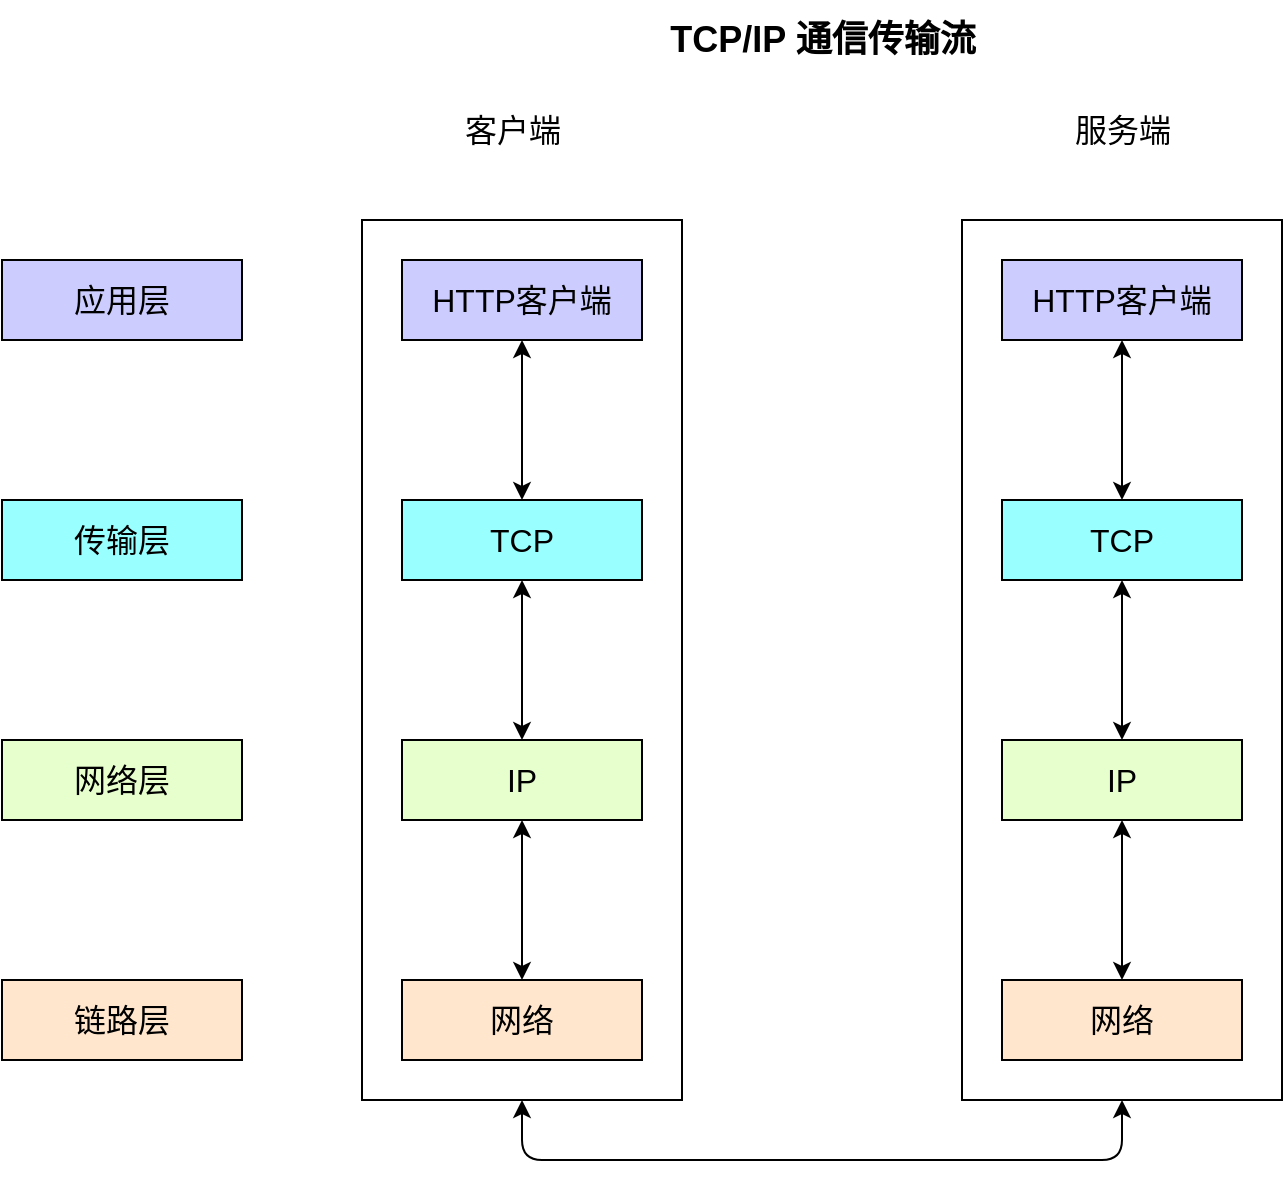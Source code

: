 <mxfile>
    <diagram id="yw41Q7D5m_Eb0VcMG9Xh" name="Page-1">
        <mxGraphModel dx="1012" dy="781" grid="1" gridSize="10" guides="1" tooltips="1" connect="1" arrows="1" fold="1" page="1" pageScale="1" pageWidth="1200" pageHeight="1920" math="0" shadow="0">
            <root>
                <mxCell id="0"/>
                <mxCell id="1" parent="0"/>
                <mxCell id="97" style="edgeStyle=elbowEdgeStyle;html=1;exitX=0.5;exitY=1;exitDx=0;exitDy=0;entryX=0.5;entryY=1;entryDx=0;entryDy=0;elbow=vertical;startArrow=classic;startFill=1;" edge="1" parent="1" source="85" target="89">
                    <mxGeometry relative="1" as="geometry">
                        <Array as="points">
                            <mxPoint x="530" y="610"/>
                        </Array>
                    </mxGeometry>
                </mxCell>
                <mxCell id="85" value="" style="rounded=0;whiteSpace=wrap;html=1;" vertex="1" parent="1">
                    <mxGeometry x="300" y="140" width="160" height="440" as="geometry"/>
                </mxCell>
                <mxCell id="5" value="&lt;font style=&quot;font-size: 16px;&quot;&gt;客户端&lt;/font&gt;" style="text;html=1;align=center;verticalAlign=middle;resizable=0;points=[];autosize=1;strokeColor=none;fillColor=none;" parent="1" vertex="1">
                    <mxGeometry x="340" y="80" width="70" height="30" as="geometry"/>
                </mxCell>
                <mxCell id="38" value="应用层" style="rounded=0;whiteSpace=wrap;html=1;fontSize=16;fillColor=#CCCCFF;" parent="1" vertex="1">
                    <mxGeometry x="120" y="160" width="120" height="40" as="geometry"/>
                </mxCell>
                <mxCell id="39" value="传输层" style="rounded=0;whiteSpace=wrap;html=1;fontSize=16;fillColor=#99FFFF;" parent="1" vertex="1">
                    <mxGeometry x="120" y="280" width="120" height="40" as="geometry"/>
                </mxCell>
                <mxCell id="44" value="网络层" style="rounded=0;whiteSpace=wrap;html=1;fontSize=16;fillColor=#E6FFCC;" parent="1" vertex="1">
                    <mxGeometry x="120" y="400" width="120" height="40" as="geometry"/>
                </mxCell>
                <mxCell id="45" value="链路层" style="rounded=0;whiteSpace=wrap;html=1;fontSize=16;fillColor=#FFE6CC;" parent="1" vertex="1">
                    <mxGeometry x="120" y="520" width="120" height="40" as="geometry"/>
                </mxCell>
                <mxCell id="47" value="&lt;font&gt;TCP/IP 通信传输流&lt;/font&gt;" style="text;html=1;align=center;verticalAlign=middle;resizable=0;points=[];autosize=1;strokeColor=none;fillColor=none;fontSize=18;fontStyle=1" parent="1" vertex="1">
                    <mxGeometry x="440" y="30" width="180" height="40" as="geometry"/>
                </mxCell>
                <mxCell id="49" value="&lt;span style=&quot;font-size: 16px;&quot;&gt;服务端&lt;/span&gt;" style="text;html=1;align=center;verticalAlign=middle;resizable=0;points=[];autosize=1;strokeColor=none;fillColor=none;" parent="1" vertex="1">
                    <mxGeometry x="645" y="80" width="70" height="30" as="geometry"/>
                </mxCell>
                <mxCell id="86" style="edgeStyle=none;html=1;exitX=0.5;exitY=1;exitDx=0;exitDy=0;entryX=0.5;entryY=0;entryDx=0;entryDy=0;startArrow=classic;startFill=1;" edge="1" parent="1" source="81" target="82">
                    <mxGeometry relative="1" as="geometry"/>
                </mxCell>
                <mxCell id="81" value="HTTP客户端" style="rounded=0;whiteSpace=wrap;html=1;fontSize=16;fillColor=#CCCCFF;" vertex="1" parent="1">
                    <mxGeometry x="320" y="160" width="120" height="40" as="geometry"/>
                </mxCell>
                <mxCell id="87" style="edgeStyle=none;html=1;exitX=0.5;exitY=1;exitDx=0;exitDy=0;entryX=0.5;entryY=0;entryDx=0;entryDy=0;startArrow=classic;startFill=1;" edge="1" parent="1" source="82" target="83">
                    <mxGeometry relative="1" as="geometry"/>
                </mxCell>
                <mxCell id="82" value="TCP" style="rounded=0;whiteSpace=wrap;html=1;fontSize=16;fillColor=#99FFFF;" vertex="1" parent="1">
                    <mxGeometry x="320" y="280" width="120" height="40" as="geometry"/>
                </mxCell>
                <mxCell id="88" style="edgeStyle=none;html=1;exitX=0.5;exitY=1;exitDx=0;exitDy=0;startArrow=classic;startFill=1;" edge="1" parent="1" source="83" target="84">
                    <mxGeometry relative="1" as="geometry"/>
                </mxCell>
                <mxCell id="83" value="IP" style="rounded=0;whiteSpace=wrap;html=1;fontSize=16;fillColor=#E6FFCC;" vertex="1" parent="1">
                    <mxGeometry x="320" y="400" width="120" height="40" as="geometry"/>
                </mxCell>
                <mxCell id="84" value="网络" style="rounded=0;whiteSpace=wrap;html=1;fontSize=16;fillColor=#FFE6CC;" vertex="1" parent="1">
                    <mxGeometry x="320" y="520" width="120" height="40" as="geometry"/>
                </mxCell>
                <mxCell id="89" value="" style="rounded=0;whiteSpace=wrap;html=1;" vertex="1" parent="1">
                    <mxGeometry x="600" y="140" width="160" height="440" as="geometry"/>
                </mxCell>
                <mxCell id="90" style="edgeStyle=none;html=1;exitX=0.5;exitY=1;exitDx=0;exitDy=0;entryX=0.5;entryY=0;entryDx=0;entryDy=0;startArrow=classic;startFill=1;" edge="1" source="91" target="93" parent="1">
                    <mxGeometry relative="1" as="geometry"/>
                </mxCell>
                <mxCell id="91" value="HTTP客户端" style="rounded=0;whiteSpace=wrap;html=1;fontSize=16;fillColor=#CCCCFF;" vertex="1" parent="1">
                    <mxGeometry x="620" y="160" width="120" height="40" as="geometry"/>
                </mxCell>
                <mxCell id="92" style="edgeStyle=none;html=1;exitX=0.5;exitY=1;exitDx=0;exitDy=0;entryX=0.5;entryY=0;entryDx=0;entryDy=0;startArrow=classic;startFill=1;" edge="1" source="93" target="95" parent="1">
                    <mxGeometry relative="1" as="geometry"/>
                </mxCell>
                <mxCell id="93" value="TCP" style="rounded=0;whiteSpace=wrap;html=1;fontSize=16;fillColor=#99FFFF;" vertex="1" parent="1">
                    <mxGeometry x="620" y="280" width="120" height="40" as="geometry"/>
                </mxCell>
                <mxCell id="94" style="edgeStyle=none;html=1;exitX=0.5;exitY=1;exitDx=0;exitDy=0;startArrow=classic;startFill=1;" edge="1" source="95" target="96" parent="1">
                    <mxGeometry relative="1" as="geometry"/>
                </mxCell>
                <mxCell id="95" value="IP" style="rounded=0;whiteSpace=wrap;html=1;fontSize=16;fillColor=#E6FFCC;" vertex="1" parent="1">
                    <mxGeometry x="620" y="400" width="120" height="40" as="geometry"/>
                </mxCell>
                <mxCell id="96" value="网络" style="rounded=0;whiteSpace=wrap;html=1;fontSize=16;fillColor=#FFE6CC;" vertex="1" parent="1">
                    <mxGeometry x="620" y="520" width="120" height="40" as="geometry"/>
                </mxCell>
            </root>
        </mxGraphModel>
    </diagram>
</mxfile>